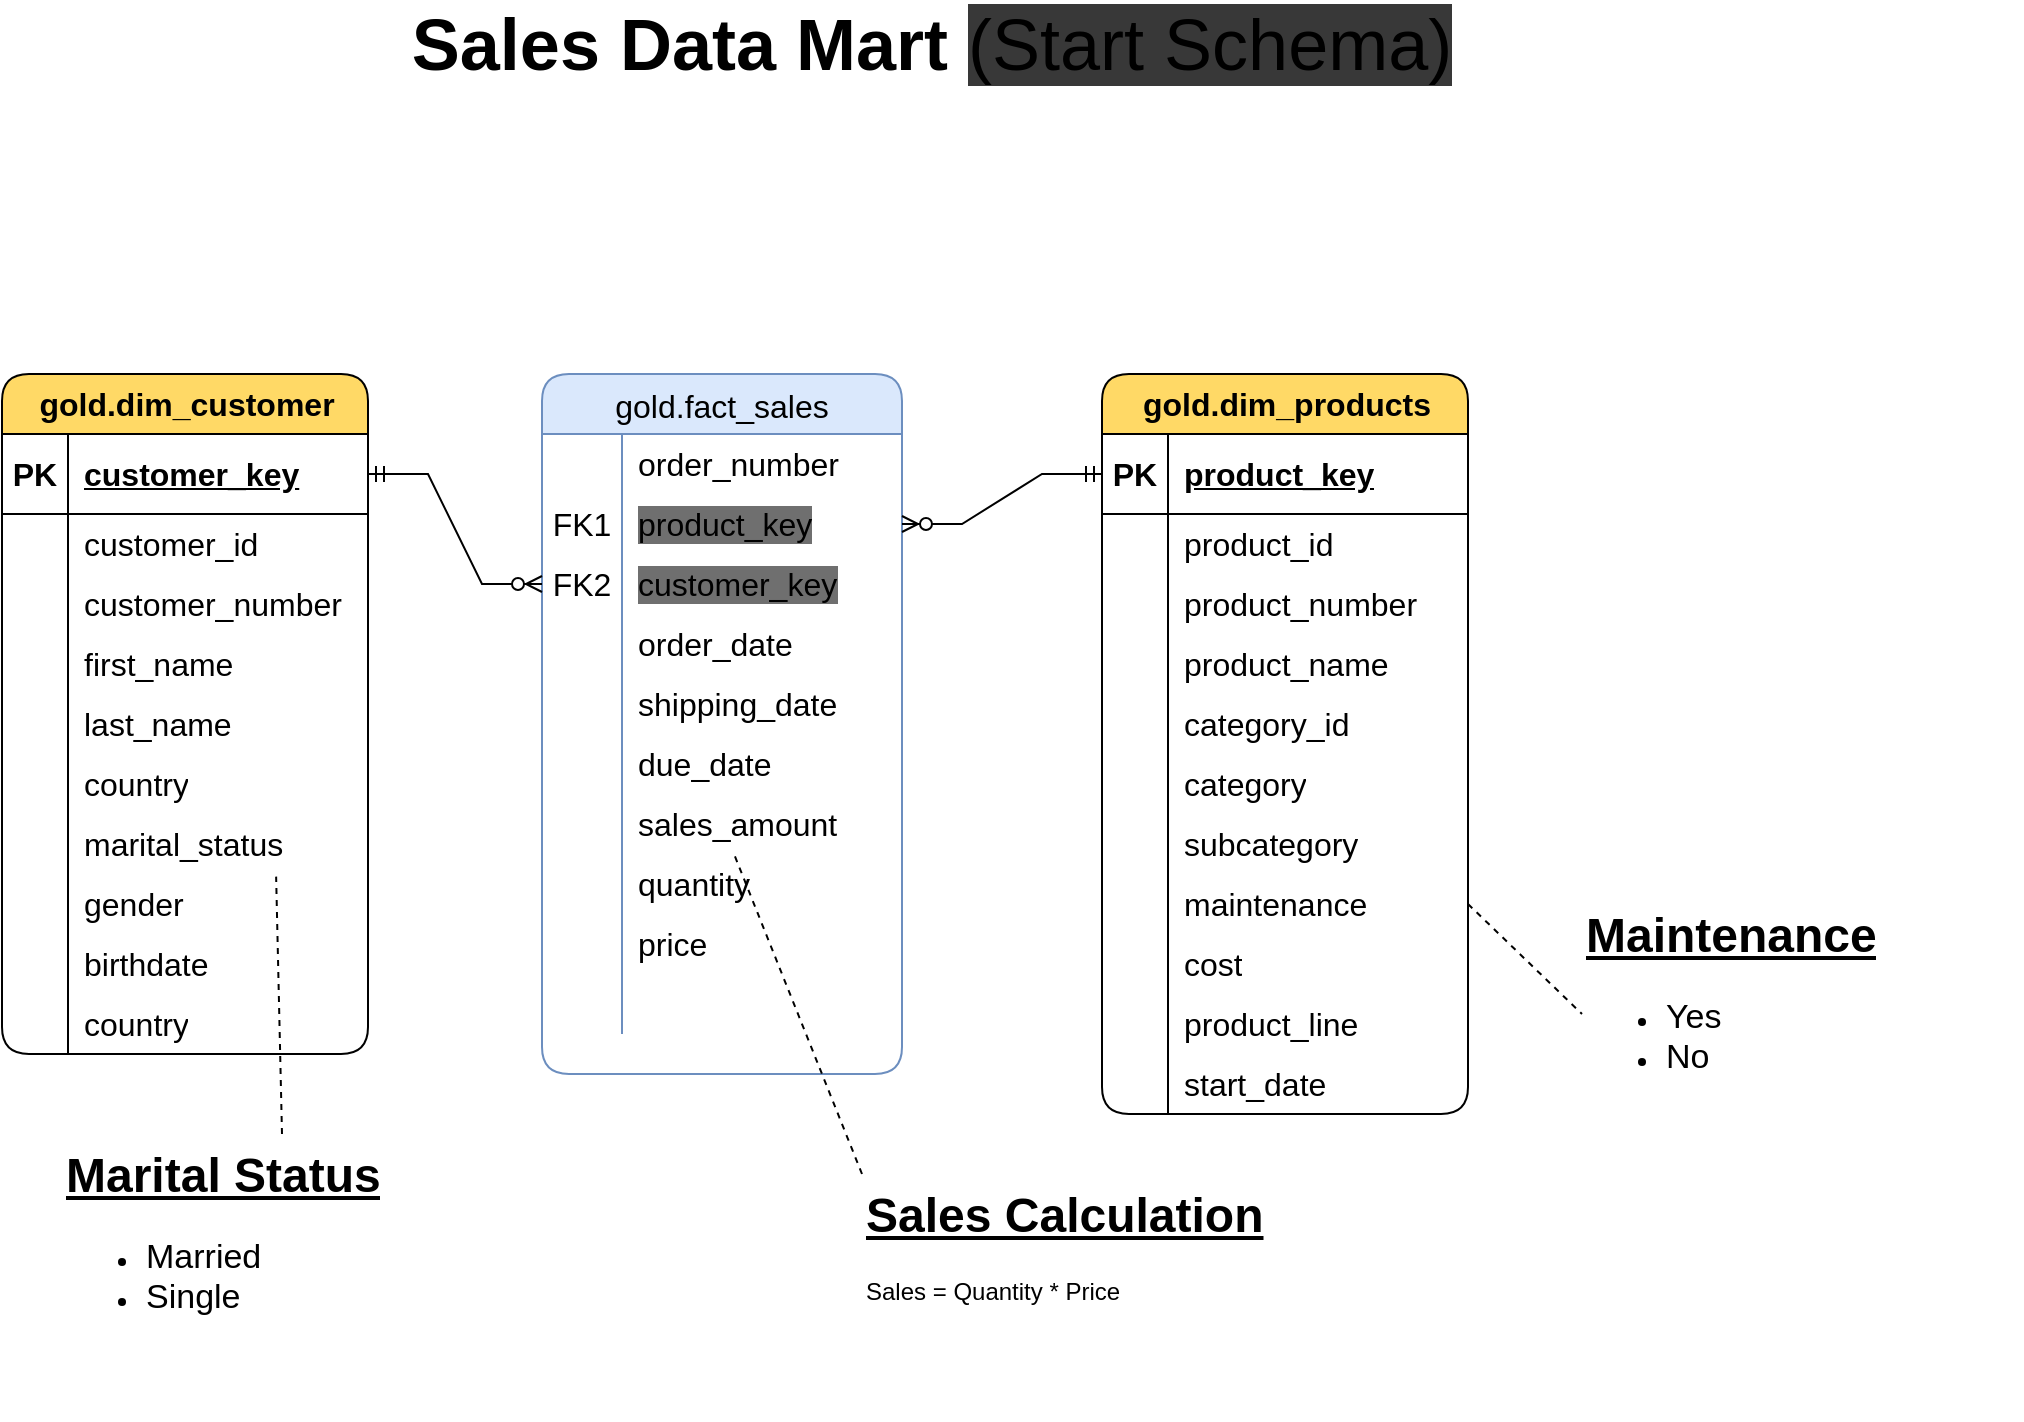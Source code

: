 <mxfile version="28.1.2">
  <diagram name="Page-1" id="E9KJYvZd8i0RPaHbe3Zb">
    <mxGraphModel dx="287" dy="651" grid="1" gridSize="10" guides="1" tooltips="1" connect="1" arrows="1" fold="1" page="1" pageScale="1" pageWidth="1920" pageHeight="1200" math="0" shadow="0">
      <root>
        <mxCell id="0" />
        <mxCell id="1" parent="0" />
        <mxCell id="B2vR75o8BeZuUT4Tcm91-6" value="gold.dim_customer" style="shape=table;startSize=30;container=1;collapsible=1;childLayout=tableLayout;fixedRows=1;rowLines=0;fontStyle=1;align=center;resizeLast=1;html=1;fillColor=#FFD966;fontSize=16;rounded=1;fontColor=#000000;" parent="1" vertex="1">
          <mxGeometry x="50" y="240" width="183" height="340" as="geometry" />
        </mxCell>
        <mxCell id="B2vR75o8BeZuUT4Tcm91-7" value="" style="shape=tableRow;horizontal=0;startSize=0;swimlaneHead=0;swimlaneBody=0;fillColor=none;collapsible=0;dropTarget=0;points=[[0,0.5],[1,0.5]];portConstraint=eastwest;top=0;left=0;right=0;bottom=1;" parent="B2vR75o8BeZuUT4Tcm91-6" vertex="1">
          <mxGeometry y="30" width="183" height="40" as="geometry" />
        </mxCell>
        <mxCell id="B2vR75o8BeZuUT4Tcm91-8" value="PK" style="shape=partialRectangle;connectable=0;fillColor=none;top=0;left=0;bottom=0;right=0;fontStyle=1;overflow=hidden;whiteSpace=wrap;html=1;fontSize=16;" parent="B2vR75o8BeZuUT4Tcm91-7" vertex="1">
          <mxGeometry width="33" height="40" as="geometry">
            <mxRectangle width="33" height="40" as="alternateBounds" />
          </mxGeometry>
        </mxCell>
        <mxCell id="B2vR75o8BeZuUT4Tcm91-9" value="customer_key" style="shape=partialRectangle;connectable=0;fillColor=none;top=0;left=0;bottom=0;right=0;align=left;spacingLeft=6;fontStyle=5;overflow=hidden;whiteSpace=wrap;html=1;fontSize=16;" parent="B2vR75o8BeZuUT4Tcm91-7" vertex="1">
          <mxGeometry x="33" width="150" height="40" as="geometry">
            <mxRectangle width="150" height="40" as="alternateBounds" />
          </mxGeometry>
        </mxCell>
        <mxCell id="B2vR75o8BeZuUT4Tcm91-10" value="" style="shape=tableRow;horizontal=0;startSize=0;swimlaneHead=0;swimlaneBody=0;fillColor=none;collapsible=0;dropTarget=0;points=[[0,0.5],[1,0.5]];portConstraint=eastwest;top=0;left=0;right=0;bottom=0;" parent="B2vR75o8BeZuUT4Tcm91-6" vertex="1">
          <mxGeometry y="70" width="183" height="30" as="geometry" />
        </mxCell>
        <mxCell id="B2vR75o8BeZuUT4Tcm91-11" value="" style="shape=partialRectangle;connectable=0;fillColor=none;top=0;left=0;bottom=0;right=0;editable=1;overflow=hidden;whiteSpace=wrap;html=1;" parent="B2vR75o8BeZuUT4Tcm91-10" vertex="1">
          <mxGeometry width="33" height="30" as="geometry">
            <mxRectangle width="33" height="30" as="alternateBounds" />
          </mxGeometry>
        </mxCell>
        <mxCell id="B2vR75o8BeZuUT4Tcm91-12" value="customer_id" style="shape=partialRectangle;connectable=0;fillColor=none;top=0;left=0;bottom=0;right=0;align=left;spacingLeft=6;overflow=hidden;whiteSpace=wrap;html=1;fontSize=16;" parent="B2vR75o8BeZuUT4Tcm91-10" vertex="1">
          <mxGeometry x="33" width="150" height="30" as="geometry">
            <mxRectangle width="150" height="30" as="alternateBounds" />
          </mxGeometry>
        </mxCell>
        <mxCell id="B2vR75o8BeZuUT4Tcm91-13" value="" style="shape=tableRow;horizontal=0;startSize=0;swimlaneHead=0;swimlaneBody=0;fillColor=none;collapsible=0;dropTarget=0;points=[[0,0.5],[1,0.5]];portConstraint=eastwest;top=0;left=0;right=0;bottom=0;" parent="B2vR75o8BeZuUT4Tcm91-6" vertex="1">
          <mxGeometry y="100" width="183" height="30" as="geometry" />
        </mxCell>
        <mxCell id="B2vR75o8BeZuUT4Tcm91-14" value="" style="shape=partialRectangle;connectable=0;fillColor=none;top=0;left=0;bottom=0;right=0;editable=1;overflow=hidden;whiteSpace=wrap;html=1;" parent="B2vR75o8BeZuUT4Tcm91-13" vertex="1">
          <mxGeometry width="33" height="30" as="geometry">
            <mxRectangle width="33" height="30" as="alternateBounds" />
          </mxGeometry>
        </mxCell>
        <mxCell id="B2vR75o8BeZuUT4Tcm91-15" value="customer_number" style="shape=partialRectangle;connectable=0;fillColor=none;top=0;left=0;bottom=0;right=0;align=left;spacingLeft=6;overflow=hidden;whiteSpace=wrap;html=1;fontSize=16;" parent="B2vR75o8BeZuUT4Tcm91-13" vertex="1">
          <mxGeometry x="33" width="150" height="30" as="geometry">
            <mxRectangle width="150" height="30" as="alternateBounds" />
          </mxGeometry>
        </mxCell>
        <mxCell id="B2vR75o8BeZuUT4Tcm91-16" value="" style="shape=tableRow;horizontal=0;startSize=0;swimlaneHead=0;swimlaneBody=0;fillColor=none;collapsible=0;dropTarget=0;points=[[0,0.5],[1,0.5]];portConstraint=eastwest;top=0;left=0;right=0;bottom=0;" parent="B2vR75o8BeZuUT4Tcm91-6" vertex="1">
          <mxGeometry y="130" width="183" height="30" as="geometry" />
        </mxCell>
        <mxCell id="B2vR75o8BeZuUT4Tcm91-17" value="" style="shape=partialRectangle;connectable=0;fillColor=none;top=0;left=0;bottom=0;right=0;editable=1;overflow=hidden;whiteSpace=wrap;html=1;" parent="B2vR75o8BeZuUT4Tcm91-16" vertex="1">
          <mxGeometry width="33" height="30" as="geometry">
            <mxRectangle width="33" height="30" as="alternateBounds" />
          </mxGeometry>
        </mxCell>
        <mxCell id="B2vR75o8BeZuUT4Tcm91-18" value="first_name" style="shape=partialRectangle;connectable=0;fillColor=none;top=0;left=0;bottom=0;right=0;align=left;spacingLeft=6;overflow=hidden;whiteSpace=wrap;html=1;fontSize=16;" parent="B2vR75o8BeZuUT4Tcm91-16" vertex="1">
          <mxGeometry x="33" width="150" height="30" as="geometry">
            <mxRectangle width="150" height="30" as="alternateBounds" />
          </mxGeometry>
        </mxCell>
        <mxCell id="B2vR75o8BeZuUT4Tcm91-32" value="" style="shape=tableRow;horizontal=0;startSize=0;swimlaneHead=0;swimlaneBody=0;fillColor=none;collapsible=0;dropTarget=0;points=[[0,0.5],[1,0.5]];portConstraint=eastwest;top=0;left=0;right=0;bottom=0;" parent="B2vR75o8BeZuUT4Tcm91-6" vertex="1">
          <mxGeometry y="160" width="183" height="30" as="geometry" />
        </mxCell>
        <mxCell id="B2vR75o8BeZuUT4Tcm91-33" value="" style="shape=partialRectangle;connectable=0;fillColor=none;top=0;left=0;bottom=0;right=0;editable=1;overflow=hidden;whiteSpace=wrap;html=1;" parent="B2vR75o8BeZuUT4Tcm91-32" vertex="1">
          <mxGeometry width="33" height="30" as="geometry">
            <mxRectangle width="33" height="30" as="alternateBounds" />
          </mxGeometry>
        </mxCell>
        <mxCell id="B2vR75o8BeZuUT4Tcm91-34" value="last_name" style="shape=partialRectangle;connectable=0;fillColor=none;top=0;left=0;bottom=0;right=0;align=left;spacingLeft=6;overflow=hidden;whiteSpace=wrap;html=1;fontSize=16;" parent="B2vR75o8BeZuUT4Tcm91-32" vertex="1">
          <mxGeometry x="33" width="150" height="30" as="geometry">
            <mxRectangle width="150" height="30" as="alternateBounds" />
          </mxGeometry>
        </mxCell>
        <mxCell id="B2vR75o8BeZuUT4Tcm91-35" value="" style="shape=tableRow;horizontal=0;startSize=0;swimlaneHead=0;swimlaneBody=0;fillColor=none;collapsible=0;dropTarget=0;points=[[0,0.5],[1,0.5]];portConstraint=eastwest;top=0;left=0;right=0;bottom=0;" parent="B2vR75o8BeZuUT4Tcm91-6" vertex="1">
          <mxGeometry y="190" width="183" height="30" as="geometry" />
        </mxCell>
        <mxCell id="B2vR75o8BeZuUT4Tcm91-36" value="" style="shape=partialRectangle;connectable=0;fillColor=none;top=0;left=0;bottom=0;right=0;editable=1;overflow=hidden;whiteSpace=wrap;html=1;" parent="B2vR75o8BeZuUT4Tcm91-35" vertex="1">
          <mxGeometry width="33" height="30" as="geometry">
            <mxRectangle width="33" height="30" as="alternateBounds" />
          </mxGeometry>
        </mxCell>
        <mxCell id="B2vR75o8BeZuUT4Tcm91-37" value="country" style="shape=partialRectangle;connectable=0;fillColor=none;top=0;left=0;bottom=0;right=0;align=left;spacingLeft=6;overflow=hidden;whiteSpace=wrap;html=1;fontSize=16;" parent="B2vR75o8BeZuUT4Tcm91-35" vertex="1">
          <mxGeometry x="33" width="150" height="30" as="geometry">
            <mxRectangle width="150" height="30" as="alternateBounds" />
          </mxGeometry>
        </mxCell>
        <mxCell id="B2vR75o8BeZuUT4Tcm91-38" value="" style="shape=tableRow;horizontal=0;startSize=0;swimlaneHead=0;swimlaneBody=0;fillColor=none;collapsible=0;dropTarget=0;points=[[0,0.5],[1,0.5]];portConstraint=eastwest;top=0;left=0;right=0;bottom=0;" parent="B2vR75o8BeZuUT4Tcm91-6" vertex="1">
          <mxGeometry y="220" width="183" height="30" as="geometry" />
        </mxCell>
        <mxCell id="B2vR75o8BeZuUT4Tcm91-39" value="" style="shape=partialRectangle;connectable=0;fillColor=none;top=0;left=0;bottom=0;right=0;editable=1;overflow=hidden;whiteSpace=wrap;html=1;" parent="B2vR75o8BeZuUT4Tcm91-38" vertex="1">
          <mxGeometry width="33" height="30" as="geometry">
            <mxRectangle width="33" height="30" as="alternateBounds" />
          </mxGeometry>
        </mxCell>
        <mxCell id="B2vR75o8BeZuUT4Tcm91-40" value="marital_status" style="shape=partialRectangle;connectable=0;fillColor=none;top=0;left=0;bottom=0;right=0;align=left;spacingLeft=6;overflow=hidden;whiteSpace=wrap;html=1;fontSize=16;" parent="B2vR75o8BeZuUT4Tcm91-38" vertex="1">
          <mxGeometry x="33" width="150" height="30" as="geometry">
            <mxRectangle width="150" height="30" as="alternateBounds" />
          </mxGeometry>
        </mxCell>
        <mxCell id="B2vR75o8BeZuUT4Tcm91-41" value="" style="shape=tableRow;horizontal=0;startSize=0;swimlaneHead=0;swimlaneBody=0;fillColor=none;collapsible=0;dropTarget=0;points=[[0,0.5],[1,0.5]];portConstraint=eastwest;top=0;left=0;right=0;bottom=0;" parent="B2vR75o8BeZuUT4Tcm91-6" vertex="1">
          <mxGeometry y="250" width="183" height="30" as="geometry" />
        </mxCell>
        <mxCell id="B2vR75o8BeZuUT4Tcm91-42" value="" style="shape=partialRectangle;connectable=0;fillColor=none;top=0;left=0;bottom=0;right=0;editable=1;overflow=hidden;whiteSpace=wrap;html=1;" parent="B2vR75o8BeZuUT4Tcm91-41" vertex="1">
          <mxGeometry width="33" height="30" as="geometry">
            <mxRectangle width="33" height="30" as="alternateBounds" />
          </mxGeometry>
        </mxCell>
        <mxCell id="B2vR75o8BeZuUT4Tcm91-43" value="gender" style="shape=partialRectangle;connectable=0;fillColor=none;top=0;left=0;bottom=0;right=0;align=left;spacingLeft=6;overflow=hidden;whiteSpace=wrap;html=1;fontSize=16;" parent="B2vR75o8BeZuUT4Tcm91-41" vertex="1">
          <mxGeometry x="33" width="150" height="30" as="geometry">
            <mxRectangle width="150" height="30" as="alternateBounds" />
          </mxGeometry>
        </mxCell>
        <mxCell id="B2vR75o8BeZuUT4Tcm91-44" value="" style="shape=tableRow;horizontal=0;startSize=0;swimlaneHead=0;swimlaneBody=0;fillColor=none;collapsible=0;dropTarget=0;points=[[0,0.5],[1,0.5]];portConstraint=eastwest;top=0;left=0;right=0;bottom=0;" parent="B2vR75o8BeZuUT4Tcm91-6" vertex="1">
          <mxGeometry y="280" width="183" height="30" as="geometry" />
        </mxCell>
        <mxCell id="B2vR75o8BeZuUT4Tcm91-45" value="" style="shape=partialRectangle;connectable=0;fillColor=none;top=0;left=0;bottom=0;right=0;editable=1;overflow=hidden;whiteSpace=wrap;html=1;" parent="B2vR75o8BeZuUT4Tcm91-44" vertex="1">
          <mxGeometry width="33" height="30" as="geometry">
            <mxRectangle width="33" height="30" as="alternateBounds" />
          </mxGeometry>
        </mxCell>
        <mxCell id="B2vR75o8BeZuUT4Tcm91-46" value="birthdate" style="shape=partialRectangle;connectable=0;fillColor=none;top=0;left=0;bottom=0;right=0;align=left;spacingLeft=6;overflow=hidden;whiteSpace=wrap;html=1;fontSize=16;" parent="B2vR75o8BeZuUT4Tcm91-44" vertex="1">
          <mxGeometry x="33" width="150" height="30" as="geometry">
            <mxRectangle width="150" height="30" as="alternateBounds" />
          </mxGeometry>
        </mxCell>
        <mxCell id="B2vR75o8BeZuUT4Tcm91-47" value="" style="shape=tableRow;horizontal=0;startSize=0;swimlaneHead=0;swimlaneBody=0;fillColor=none;collapsible=0;dropTarget=0;points=[[0,0.5],[1,0.5]];portConstraint=eastwest;top=0;left=0;right=0;bottom=0;" parent="B2vR75o8BeZuUT4Tcm91-6" vertex="1">
          <mxGeometry y="310" width="183" height="30" as="geometry" />
        </mxCell>
        <mxCell id="B2vR75o8BeZuUT4Tcm91-48" value="" style="shape=partialRectangle;connectable=0;fillColor=none;top=0;left=0;bottom=0;right=0;editable=1;overflow=hidden;whiteSpace=wrap;html=1;" parent="B2vR75o8BeZuUT4Tcm91-47" vertex="1">
          <mxGeometry width="33" height="30" as="geometry">
            <mxRectangle width="33" height="30" as="alternateBounds" />
          </mxGeometry>
        </mxCell>
        <mxCell id="B2vR75o8BeZuUT4Tcm91-49" value="country" style="shape=partialRectangle;connectable=0;fillColor=none;top=0;left=0;bottom=0;right=0;align=left;spacingLeft=6;overflow=hidden;whiteSpace=wrap;html=1;fontSize=16;" parent="B2vR75o8BeZuUT4Tcm91-47" vertex="1">
          <mxGeometry x="33" width="150" height="30" as="geometry">
            <mxRectangle width="150" height="30" as="alternateBounds" />
          </mxGeometry>
        </mxCell>
        <mxCell id="B2vR75o8BeZuUT4Tcm91-50" value="gold.dim_products" style="shape=table;startSize=30;container=1;collapsible=1;childLayout=tableLayout;fixedRows=1;rowLines=0;fontStyle=1;align=center;resizeLast=1;html=1;fillColor=#FFD966;fontSize=16;rounded=1;" parent="1" vertex="1">
          <mxGeometry x="600" y="240" width="183" height="370" as="geometry" />
        </mxCell>
        <mxCell id="B2vR75o8BeZuUT4Tcm91-51" value="" style="shape=tableRow;horizontal=0;startSize=0;swimlaneHead=0;swimlaneBody=0;fillColor=none;collapsible=0;dropTarget=0;points=[[0,0.5],[1,0.5]];portConstraint=eastwest;top=0;left=0;right=0;bottom=1;" parent="B2vR75o8BeZuUT4Tcm91-50" vertex="1">
          <mxGeometry y="30" width="183" height="40" as="geometry" />
        </mxCell>
        <mxCell id="B2vR75o8BeZuUT4Tcm91-52" value="PK" style="shape=partialRectangle;connectable=0;fillColor=none;top=0;left=0;bottom=0;right=0;fontStyle=1;overflow=hidden;whiteSpace=wrap;html=1;fontSize=16;" parent="B2vR75o8BeZuUT4Tcm91-51" vertex="1">
          <mxGeometry width="33" height="40" as="geometry">
            <mxRectangle width="33" height="40" as="alternateBounds" />
          </mxGeometry>
        </mxCell>
        <mxCell id="B2vR75o8BeZuUT4Tcm91-53" value="product_key" style="shape=partialRectangle;connectable=0;fillColor=none;top=0;left=0;bottom=0;right=0;align=left;spacingLeft=6;fontStyle=5;overflow=hidden;whiteSpace=wrap;html=1;fontSize=16;" parent="B2vR75o8BeZuUT4Tcm91-51" vertex="1">
          <mxGeometry x="33" width="150" height="40" as="geometry">
            <mxRectangle width="150" height="40" as="alternateBounds" />
          </mxGeometry>
        </mxCell>
        <mxCell id="B2vR75o8BeZuUT4Tcm91-54" value="" style="shape=tableRow;horizontal=0;startSize=0;swimlaneHead=0;swimlaneBody=0;fillColor=none;collapsible=0;dropTarget=0;points=[[0,0.5],[1,0.5]];portConstraint=eastwest;top=0;left=0;right=0;bottom=0;" parent="B2vR75o8BeZuUT4Tcm91-50" vertex="1">
          <mxGeometry y="70" width="183" height="30" as="geometry" />
        </mxCell>
        <mxCell id="B2vR75o8BeZuUT4Tcm91-55" value="" style="shape=partialRectangle;connectable=0;fillColor=none;top=0;left=0;bottom=0;right=0;editable=1;overflow=hidden;whiteSpace=wrap;html=1;" parent="B2vR75o8BeZuUT4Tcm91-54" vertex="1">
          <mxGeometry width="33" height="30" as="geometry">
            <mxRectangle width="33" height="30" as="alternateBounds" />
          </mxGeometry>
        </mxCell>
        <mxCell id="B2vR75o8BeZuUT4Tcm91-56" value="product_id" style="shape=partialRectangle;connectable=0;fillColor=none;top=0;left=0;bottom=0;right=0;align=left;spacingLeft=6;overflow=hidden;whiteSpace=wrap;html=1;fontSize=16;" parent="B2vR75o8BeZuUT4Tcm91-54" vertex="1">
          <mxGeometry x="33" width="150" height="30" as="geometry">
            <mxRectangle width="150" height="30" as="alternateBounds" />
          </mxGeometry>
        </mxCell>
        <mxCell id="B2vR75o8BeZuUT4Tcm91-57" value="" style="shape=tableRow;horizontal=0;startSize=0;swimlaneHead=0;swimlaneBody=0;fillColor=none;collapsible=0;dropTarget=0;points=[[0,0.5],[1,0.5]];portConstraint=eastwest;top=0;left=0;right=0;bottom=0;" parent="B2vR75o8BeZuUT4Tcm91-50" vertex="1">
          <mxGeometry y="100" width="183" height="30" as="geometry" />
        </mxCell>
        <mxCell id="B2vR75o8BeZuUT4Tcm91-58" value="" style="shape=partialRectangle;connectable=0;fillColor=none;top=0;left=0;bottom=0;right=0;editable=1;overflow=hidden;whiteSpace=wrap;html=1;" parent="B2vR75o8BeZuUT4Tcm91-57" vertex="1">
          <mxGeometry width="33" height="30" as="geometry">
            <mxRectangle width="33" height="30" as="alternateBounds" />
          </mxGeometry>
        </mxCell>
        <mxCell id="B2vR75o8BeZuUT4Tcm91-59" value="product_number" style="shape=partialRectangle;connectable=0;fillColor=none;top=0;left=0;bottom=0;right=0;align=left;spacingLeft=6;overflow=hidden;whiteSpace=wrap;html=1;fontSize=16;" parent="B2vR75o8BeZuUT4Tcm91-57" vertex="1">
          <mxGeometry x="33" width="150" height="30" as="geometry">
            <mxRectangle width="150" height="30" as="alternateBounds" />
          </mxGeometry>
        </mxCell>
        <mxCell id="B2vR75o8BeZuUT4Tcm91-60" value="" style="shape=tableRow;horizontal=0;startSize=0;swimlaneHead=0;swimlaneBody=0;fillColor=none;collapsible=0;dropTarget=0;points=[[0,0.5],[1,0.5]];portConstraint=eastwest;top=0;left=0;right=0;bottom=0;" parent="B2vR75o8BeZuUT4Tcm91-50" vertex="1">
          <mxGeometry y="130" width="183" height="30" as="geometry" />
        </mxCell>
        <mxCell id="B2vR75o8BeZuUT4Tcm91-61" value="" style="shape=partialRectangle;connectable=0;fillColor=none;top=0;left=0;bottom=0;right=0;editable=1;overflow=hidden;whiteSpace=wrap;html=1;" parent="B2vR75o8BeZuUT4Tcm91-60" vertex="1">
          <mxGeometry width="33" height="30" as="geometry">
            <mxRectangle width="33" height="30" as="alternateBounds" />
          </mxGeometry>
        </mxCell>
        <mxCell id="B2vR75o8BeZuUT4Tcm91-62" value="product_name" style="shape=partialRectangle;connectable=0;fillColor=none;top=0;left=0;bottom=0;right=0;align=left;spacingLeft=6;overflow=hidden;whiteSpace=wrap;html=1;fontSize=16;" parent="B2vR75o8BeZuUT4Tcm91-60" vertex="1">
          <mxGeometry x="33" width="150" height="30" as="geometry">
            <mxRectangle width="150" height="30" as="alternateBounds" />
          </mxGeometry>
        </mxCell>
        <mxCell id="B2vR75o8BeZuUT4Tcm91-63" value="" style="shape=tableRow;horizontal=0;startSize=0;swimlaneHead=0;swimlaneBody=0;fillColor=none;collapsible=0;dropTarget=0;points=[[0,0.5],[1,0.5]];portConstraint=eastwest;top=0;left=0;right=0;bottom=0;" parent="B2vR75o8BeZuUT4Tcm91-50" vertex="1">
          <mxGeometry y="160" width="183" height="30" as="geometry" />
        </mxCell>
        <mxCell id="B2vR75o8BeZuUT4Tcm91-64" value="" style="shape=partialRectangle;connectable=0;fillColor=none;top=0;left=0;bottom=0;right=0;editable=1;overflow=hidden;whiteSpace=wrap;html=1;" parent="B2vR75o8BeZuUT4Tcm91-63" vertex="1">
          <mxGeometry width="33" height="30" as="geometry">
            <mxRectangle width="33" height="30" as="alternateBounds" />
          </mxGeometry>
        </mxCell>
        <mxCell id="B2vR75o8BeZuUT4Tcm91-65" value="category_id" style="shape=partialRectangle;connectable=0;fillColor=none;top=0;left=0;bottom=0;right=0;align=left;spacingLeft=6;overflow=hidden;whiteSpace=wrap;html=1;fontSize=16;" parent="B2vR75o8BeZuUT4Tcm91-63" vertex="1">
          <mxGeometry x="33" width="150" height="30" as="geometry">
            <mxRectangle width="150" height="30" as="alternateBounds" />
          </mxGeometry>
        </mxCell>
        <mxCell id="B2vR75o8BeZuUT4Tcm91-66" value="" style="shape=tableRow;horizontal=0;startSize=0;swimlaneHead=0;swimlaneBody=0;fillColor=none;collapsible=0;dropTarget=0;points=[[0,0.5],[1,0.5]];portConstraint=eastwest;top=0;left=0;right=0;bottom=0;" parent="B2vR75o8BeZuUT4Tcm91-50" vertex="1">
          <mxGeometry y="190" width="183" height="30" as="geometry" />
        </mxCell>
        <mxCell id="B2vR75o8BeZuUT4Tcm91-67" value="" style="shape=partialRectangle;connectable=0;fillColor=none;top=0;left=0;bottom=0;right=0;editable=1;overflow=hidden;whiteSpace=wrap;html=1;" parent="B2vR75o8BeZuUT4Tcm91-66" vertex="1">
          <mxGeometry width="33" height="30" as="geometry">
            <mxRectangle width="33" height="30" as="alternateBounds" />
          </mxGeometry>
        </mxCell>
        <mxCell id="B2vR75o8BeZuUT4Tcm91-68" value="category" style="shape=partialRectangle;connectable=0;fillColor=none;top=0;left=0;bottom=0;right=0;align=left;spacingLeft=6;overflow=hidden;whiteSpace=wrap;html=1;fontSize=16;" parent="B2vR75o8BeZuUT4Tcm91-66" vertex="1">
          <mxGeometry x="33" width="150" height="30" as="geometry">
            <mxRectangle width="150" height="30" as="alternateBounds" />
          </mxGeometry>
        </mxCell>
        <mxCell id="B2vR75o8BeZuUT4Tcm91-69" value="" style="shape=tableRow;horizontal=0;startSize=0;swimlaneHead=0;swimlaneBody=0;fillColor=none;collapsible=0;dropTarget=0;points=[[0,0.5],[1,0.5]];portConstraint=eastwest;top=0;left=0;right=0;bottom=0;" parent="B2vR75o8BeZuUT4Tcm91-50" vertex="1">
          <mxGeometry y="220" width="183" height="30" as="geometry" />
        </mxCell>
        <mxCell id="B2vR75o8BeZuUT4Tcm91-70" value="" style="shape=partialRectangle;connectable=0;fillColor=none;top=0;left=0;bottom=0;right=0;editable=1;overflow=hidden;whiteSpace=wrap;html=1;" parent="B2vR75o8BeZuUT4Tcm91-69" vertex="1">
          <mxGeometry width="33" height="30" as="geometry">
            <mxRectangle width="33" height="30" as="alternateBounds" />
          </mxGeometry>
        </mxCell>
        <mxCell id="B2vR75o8BeZuUT4Tcm91-71" value="subcategory" style="shape=partialRectangle;connectable=0;fillColor=none;top=0;left=0;bottom=0;right=0;align=left;spacingLeft=6;overflow=hidden;whiteSpace=wrap;html=1;fontSize=16;" parent="B2vR75o8BeZuUT4Tcm91-69" vertex="1">
          <mxGeometry x="33" width="150" height="30" as="geometry">
            <mxRectangle width="150" height="30" as="alternateBounds" />
          </mxGeometry>
        </mxCell>
        <mxCell id="B2vR75o8BeZuUT4Tcm91-72" value="" style="shape=tableRow;horizontal=0;startSize=0;swimlaneHead=0;swimlaneBody=0;fillColor=none;collapsible=0;dropTarget=0;points=[[0,0.5],[1,0.5]];portConstraint=eastwest;top=0;left=0;right=0;bottom=0;" parent="B2vR75o8BeZuUT4Tcm91-50" vertex="1">
          <mxGeometry y="250" width="183" height="30" as="geometry" />
        </mxCell>
        <mxCell id="B2vR75o8BeZuUT4Tcm91-73" value="" style="shape=partialRectangle;connectable=0;fillColor=none;top=0;left=0;bottom=0;right=0;editable=1;overflow=hidden;whiteSpace=wrap;html=1;" parent="B2vR75o8BeZuUT4Tcm91-72" vertex="1">
          <mxGeometry width="33" height="30" as="geometry">
            <mxRectangle width="33" height="30" as="alternateBounds" />
          </mxGeometry>
        </mxCell>
        <mxCell id="B2vR75o8BeZuUT4Tcm91-74" value="maintenance" style="shape=partialRectangle;connectable=0;fillColor=none;top=0;left=0;bottom=0;right=0;align=left;spacingLeft=6;overflow=hidden;whiteSpace=wrap;html=1;fontSize=16;" parent="B2vR75o8BeZuUT4Tcm91-72" vertex="1">
          <mxGeometry x="33" width="150" height="30" as="geometry">
            <mxRectangle width="150" height="30" as="alternateBounds" />
          </mxGeometry>
        </mxCell>
        <mxCell id="B2vR75o8BeZuUT4Tcm91-75" value="" style="shape=tableRow;horizontal=0;startSize=0;swimlaneHead=0;swimlaneBody=0;fillColor=none;collapsible=0;dropTarget=0;points=[[0,0.5],[1,0.5]];portConstraint=eastwest;top=0;left=0;right=0;bottom=0;" parent="B2vR75o8BeZuUT4Tcm91-50" vertex="1">
          <mxGeometry y="280" width="183" height="30" as="geometry" />
        </mxCell>
        <mxCell id="B2vR75o8BeZuUT4Tcm91-76" value="" style="shape=partialRectangle;connectable=0;fillColor=none;top=0;left=0;bottom=0;right=0;editable=1;overflow=hidden;whiteSpace=wrap;html=1;" parent="B2vR75o8BeZuUT4Tcm91-75" vertex="1">
          <mxGeometry width="33" height="30" as="geometry">
            <mxRectangle width="33" height="30" as="alternateBounds" />
          </mxGeometry>
        </mxCell>
        <mxCell id="B2vR75o8BeZuUT4Tcm91-77" value="cost" style="shape=partialRectangle;connectable=0;fillColor=none;top=0;left=0;bottom=0;right=0;align=left;spacingLeft=6;overflow=hidden;whiteSpace=wrap;html=1;fontSize=16;" parent="B2vR75o8BeZuUT4Tcm91-75" vertex="1">
          <mxGeometry x="33" width="150" height="30" as="geometry">
            <mxRectangle width="150" height="30" as="alternateBounds" />
          </mxGeometry>
        </mxCell>
        <mxCell id="B2vR75o8BeZuUT4Tcm91-78" value="" style="shape=tableRow;horizontal=0;startSize=0;swimlaneHead=0;swimlaneBody=0;fillColor=none;collapsible=0;dropTarget=0;points=[[0,0.5],[1,0.5]];portConstraint=eastwest;top=0;left=0;right=0;bottom=0;" parent="B2vR75o8BeZuUT4Tcm91-50" vertex="1">
          <mxGeometry y="310" width="183" height="30" as="geometry" />
        </mxCell>
        <mxCell id="B2vR75o8BeZuUT4Tcm91-79" value="" style="shape=partialRectangle;connectable=0;fillColor=none;top=0;left=0;bottom=0;right=0;editable=1;overflow=hidden;whiteSpace=wrap;html=1;" parent="B2vR75o8BeZuUT4Tcm91-78" vertex="1">
          <mxGeometry width="33" height="30" as="geometry">
            <mxRectangle width="33" height="30" as="alternateBounds" />
          </mxGeometry>
        </mxCell>
        <mxCell id="B2vR75o8BeZuUT4Tcm91-80" value="product_line" style="shape=partialRectangle;connectable=0;fillColor=none;top=0;left=0;bottom=0;right=0;align=left;spacingLeft=6;overflow=hidden;whiteSpace=wrap;html=1;fontSize=16;" parent="B2vR75o8BeZuUT4Tcm91-78" vertex="1">
          <mxGeometry x="33" width="150" height="30" as="geometry">
            <mxRectangle width="150" height="30" as="alternateBounds" />
          </mxGeometry>
        </mxCell>
        <mxCell id="B2vR75o8BeZuUT4Tcm91-81" value="" style="shape=tableRow;horizontal=0;startSize=0;swimlaneHead=0;swimlaneBody=0;fillColor=none;collapsible=0;dropTarget=0;points=[[0,0.5],[1,0.5]];portConstraint=eastwest;top=0;left=0;right=0;bottom=0;" parent="B2vR75o8BeZuUT4Tcm91-50" vertex="1">
          <mxGeometry y="340" width="183" height="30" as="geometry" />
        </mxCell>
        <mxCell id="B2vR75o8BeZuUT4Tcm91-82" value="" style="shape=partialRectangle;connectable=0;fillColor=none;top=0;left=0;bottom=0;right=0;editable=1;overflow=hidden;whiteSpace=wrap;html=1;" parent="B2vR75o8BeZuUT4Tcm91-81" vertex="1">
          <mxGeometry width="33" height="30" as="geometry">
            <mxRectangle width="33" height="30" as="alternateBounds" />
          </mxGeometry>
        </mxCell>
        <mxCell id="B2vR75o8BeZuUT4Tcm91-83" value="start_date" style="shape=partialRectangle;connectable=0;fillColor=none;top=0;left=0;bottom=0;right=0;align=left;spacingLeft=6;overflow=hidden;whiteSpace=wrap;html=1;fontSize=16;" parent="B2vR75o8BeZuUT4Tcm91-81" vertex="1">
          <mxGeometry x="33" width="150" height="30" as="geometry">
            <mxRectangle width="150" height="30" as="alternateBounds" />
          </mxGeometry>
        </mxCell>
        <mxCell id="B2vR75o8BeZuUT4Tcm91-119" value="gold.fact_sales" style="shape=table;startSize=30;container=1;collapsible=0;childLayout=tableLayout;fixedRows=1;rowLines=0;fontStyle=0;strokeColor=#6c8ebf;fontSize=16;rounded=1;fillColor=#dae8fc;fontColor=#000000;" parent="1" vertex="1">
          <mxGeometry x="320" y="240" width="180" height="350" as="geometry" />
        </mxCell>
        <mxCell id="B2vR75o8BeZuUT4Tcm91-120" value="" style="shape=tableRow;horizontal=0;startSize=0;swimlaneHead=0;swimlaneBody=0;top=0;left=0;bottom=0;right=0;collapsible=0;dropTarget=0;fillColor=none;points=[[0,0.5],[1,0.5]];portConstraint=eastwest;strokeColor=inherit;fontSize=16;" parent="B2vR75o8BeZuUT4Tcm91-119" vertex="1">
          <mxGeometry y="30" width="180" height="30" as="geometry" />
        </mxCell>
        <mxCell id="B2vR75o8BeZuUT4Tcm91-121" value="" style="shape=partialRectangle;html=1;whiteSpace=wrap;connectable=0;fillColor=none;top=0;left=0;bottom=0;right=0;overflow=hidden;pointerEvents=1;strokeColor=inherit;fontSize=16;" parent="B2vR75o8BeZuUT4Tcm91-120" vertex="1">
          <mxGeometry width="40" height="30" as="geometry">
            <mxRectangle width="40" height="30" as="alternateBounds" />
          </mxGeometry>
        </mxCell>
        <mxCell id="B2vR75o8BeZuUT4Tcm91-122" value="order_number" style="shape=partialRectangle;html=1;whiteSpace=wrap;connectable=0;fillColor=none;top=0;left=0;bottom=0;right=0;align=left;spacingLeft=6;overflow=hidden;strokeColor=inherit;fontSize=16;" parent="B2vR75o8BeZuUT4Tcm91-120" vertex="1">
          <mxGeometry x="40" width="140" height="30" as="geometry">
            <mxRectangle width="140" height="30" as="alternateBounds" />
          </mxGeometry>
        </mxCell>
        <mxCell id="B2vR75o8BeZuUT4Tcm91-123" value="" style="shape=tableRow;horizontal=0;startSize=0;swimlaneHead=0;swimlaneBody=0;top=0;left=0;bottom=0;right=0;collapsible=0;dropTarget=0;fillColor=none;points=[[0,0.5],[1,0.5]];portConstraint=eastwest;strokeColor=inherit;fontSize=16;" parent="B2vR75o8BeZuUT4Tcm91-119" vertex="1">
          <mxGeometry y="60" width="180" height="30" as="geometry" />
        </mxCell>
        <mxCell id="B2vR75o8BeZuUT4Tcm91-124" value="FK1" style="shape=partialRectangle;html=1;whiteSpace=wrap;connectable=0;fillColor=none;top=0;left=0;bottom=0;right=0;overflow=hidden;strokeColor=inherit;fontSize=16;" parent="B2vR75o8BeZuUT4Tcm91-123" vertex="1">
          <mxGeometry width="40" height="30" as="geometry">
            <mxRectangle width="40" height="30" as="alternateBounds" />
          </mxGeometry>
        </mxCell>
        <mxCell id="B2vR75o8BeZuUT4Tcm91-125" value="product_key" style="shape=partialRectangle;html=1;whiteSpace=wrap;connectable=0;fillColor=none;top=0;left=0;bottom=0;right=0;align=left;spacingLeft=6;overflow=hidden;strokeColor=inherit;fontSize=16;labelBackgroundColor=#6F6F6F;" parent="B2vR75o8BeZuUT4Tcm91-123" vertex="1">
          <mxGeometry x="40" width="140" height="30" as="geometry">
            <mxRectangle width="140" height="30" as="alternateBounds" />
          </mxGeometry>
        </mxCell>
        <mxCell id="B2vR75o8BeZuUT4Tcm91-126" value="" style="shape=tableRow;horizontal=0;startSize=0;swimlaneHead=0;swimlaneBody=0;top=0;left=0;bottom=0;right=0;collapsible=0;dropTarget=0;fillColor=none;points=[[0,0.5],[1,0.5]];portConstraint=eastwest;strokeColor=inherit;fontSize=16;" parent="B2vR75o8BeZuUT4Tcm91-119" vertex="1">
          <mxGeometry y="90" width="180" height="30" as="geometry" />
        </mxCell>
        <mxCell id="B2vR75o8BeZuUT4Tcm91-127" value="FK2" style="shape=partialRectangle;html=1;whiteSpace=wrap;connectable=0;fillColor=none;top=0;left=0;bottom=0;right=0;overflow=hidden;strokeColor=inherit;fontSize=16;" parent="B2vR75o8BeZuUT4Tcm91-126" vertex="1">
          <mxGeometry width="40" height="30" as="geometry">
            <mxRectangle width="40" height="30" as="alternateBounds" />
          </mxGeometry>
        </mxCell>
        <mxCell id="B2vR75o8BeZuUT4Tcm91-128" value="customer_key" style="shape=partialRectangle;html=1;whiteSpace=wrap;connectable=0;fillColor=none;top=0;left=0;bottom=0;right=0;align=left;spacingLeft=6;overflow=hidden;strokeColor=inherit;fontSize=16;labelBackgroundColor=#6F6F6F;" parent="B2vR75o8BeZuUT4Tcm91-126" vertex="1">
          <mxGeometry x="40" width="140" height="30" as="geometry">
            <mxRectangle width="140" height="30" as="alternateBounds" />
          </mxGeometry>
        </mxCell>
        <mxCell id="B2vR75o8BeZuUT4Tcm91-129" value="" style="shape=tableRow;horizontal=0;startSize=0;swimlaneHead=0;swimlaneBody=0;top=0;left=0;bottom=0;right=0;collapsible=0;dropTarget=0;fillColor=none;points=[[0,0.5],[1,0.5]];portConstraint=eastwest;strokeColor=inherit;fontSize=16;" parent="B2vR75o8BeZuUT4Tcm91-119" vertex="1">
          <mxGeometry y="120" width="180" height="30" as="geometry" />
        </mxCell>
        <mxCell id="B2vR75o8BeZuUT4Tcm91-130" value="" style="shape=partialRectangle;html=1;whiteSpace=wrap;connectable=0;fillColor=none;top=0;left=0;bottom=0;right=0;overflow=hidden;strokeColor=inherit;fontSize=16;" parent="B2vR75o8BeZuUT4Tcm91-129" vertex="1">
          <mxGeometry width="40" height="30" as="geometry">
            <mxRectangle width="40" height="30" as="alternateBounds" />
          </mxGeometry>
        </mxCell>
        <mxCell id="B2vR75o8BeZuUT4Tcm91-131" value="order_date" style="shape=partialRectangle;html=1;whiteSpace=wrap;connectable=0;fillColor=none;top=0;left=0;bottom=0;right=0;align=left;spacingLeft=6;overflow=hidden;strokeColor=inherit;fontSize=16;" parent="B2vR75o8BeZuUT4Tcm91-129" vertex="1">
          <mxGeometry x="40" width="140" height="30" as="geometry">
            <mxRectangle width="140" height="30" as="alternateBounds" />
          </mxGeometry>
        </mxCell>
        <mxCell id="B2vR75o8BeZuUT4Tcm91-132" value="" style="shape=tableRow;horizontal=0;startSize=0;swimlaneHead=0;swimlaneBody=0;top=0;left=0;bottom=0;right=0;collapsible=0;dropTarget=0;fillColor=none;points=[[0,0.5],[1,0.5]];portConstraint=eastwest;strokeColor=inherit;fontSize=16;" parent="B2vR75o8BeZuUT4Tcm91-119" vertex="1">
          <mxGeometry y="150" width="180" height="30" as="geometry" />
        </mxCell>
        <mxCell id="B2vR75o8BeZuUT4Tcm91-133" value="" style="shape=partialRectangle;html=1;whiteSpace=wrap;connectable=0;fillColor=none;top=0;left=0;bottom=0;right=0;overflow=hidden;strokeColor=inherit;fontSize=16;" parent="B2vR75o8BeZuUT4Tcm91-132" vertex="1">
          <mxGeometry width="40" height="30" as="geometry">
            <mxRectangle width="40" height="30" as="alternateBounds" />
          </mxGeometry>
        </mxCell>
        <mxCell id="B2vR75o8BeZuUT4Tcm91-134" value="shipping_date" style="shape=partialRectangle;html=1;whiteSpace=wrap;connectable=0;fillColor=none;top=0;left=0;bottom=0;right=0;align=left;spacingLeft=6;overflow=hidden;strokeColor=inherit;fontSize=16;" parent="B2vR75o8BeZuUT4Tcm91-132" vertex="1">
          <mxGeometry x="40" width="140" height="30" as="geometry">
            <mxRectangle width="140" height="30" as="alternateBounds" />
          </mxGeometry>
        </mxCell>
        <mxCell id="B2vR75o8BeZuUT4Tcm91-135" value="" style="shape=tableRow;horizontal=0;startSize=0;swimlaneHead=0;swimlaneBody=0;top=0;left=0;bottom=0;right=0;collapsible=0;dropTarget=0;fillColor=none;points=[[0,0.5],[1,0.5]];portConstraint=eastwest;strokeColor=inherit;fontSize=16;" parent="B2vR75o8BeZuUT4Tcm91-119" vertex="1">
          <mxGeometry y="180" width="180" height="30" as="geometry" />
        </mxCell>
        <mxCell id="B2vR75o8BeZuUT4Tcm91-136" value="" style="shape=partialRectangle;html=1;whiteSpace=wrap;connectable=0;fillColor=none;top=0;left=0;bottom=0;right=0;overflow=hidden;strokeColor=inherit;fontSize=16;" parent="B2vR75o8BeZuUT4Tcm91-135" vertex="1">
          <mxGeometry width="40" height="30" as="geometry">
            <mxRectangle width="40" height="30" as="alternateBounds" />
          </mxGeometry>
        </mxCell>
        <mxCell id="B2vR75o8BeZuUT4Tcm91-137" value="due_date" style="shape=partialRectangle;html=1;whiteSpace=wrap;connectable=0;fillColor=none;top=0;left=0;bottom=0;right=0;align=left;spacingLeft=6;overflow=hidden;strokeColor=inherit;fontSize=16;" parent="B2vR75o8BeZuUT4Tcm91-135" vertex="1">
          <mxGeometry x="40" width="140" height="30" as="geometry">
            <mxRectangle width="140" height="30" as="alternateBounds" />
          </mxGeometry>
        </mxCell>
        <mxCell id="B2vR75o8BeZuUT4Tcm91-138" value="" style="shape=tableRow;horizontal=0;startSize=0;swimlaneHead=0;swimlaneBody=0;top=0;left=0;bottom=0;right=0;collapsible=0;dropTarget=0;fillColor=none;points=[[0,0.5],[1,0.5]];portConstraint=eastwest;strokeColor=inherit;fontSize=16;" parent="B2vR75o8BeZuUT4Tcm91-119" vertex="1">
          <mxGeometry y="210" width="180" height="30" as="geometry" />
        </mxCell>
        <mxCell id="B2vR75o8BeZuUT4Tcm91-139" value="" style="shape=partialRectangle;html=1;whiteSpace=wrap;connectable=0;fillColor=none;top=0;left=0;bottom=0;right=0;overflow=hidden;strokeColor=inherit;fontSize=16;" parent="B2vR75o8BeZuUT4Tcm91-138" vertex="1">
          <mxGeometry width="40" height="30" as="geometry">
            <mxRectangle width="40" height="30" as="alternateBounds" />
          </mxGeometry>
        </mxCell>
        <mxCell id="B2vR75o8BeZuUT4Tcm91-140" value="sales_amount" style="shape=partialRectangle;html=1;whiteSpace=wrap;connectable=0;fillColor=none;top=0;left=0;bottom=0;right=0;align=left;spacingLeft=6;overflow=hidden;strokeColor=inherit;fontSize=16;" parent="B2vR75o8BeZuUT4Tcm91-138" vertex="1">
          <mxGeometry x="40" width="140" height="30" as="geometry">
            <mxRectangle width="140" height="30" as="alternateBounds" />
          </mxGeometry>
        </mxCell>
        <mxCell id="B2vR75o8BeZuUT4Tcm91-141" value="" style="shape=tableRow;horizontal=0;startSize=0;swimlaneHead=0;swimlaneBody=0;top=0;left=0;bottom=0;right=0;collapsible=0;dropTarget=0;fillColor=none;points=[[0,0.5],[1,0.5]];portConstraint=eastwest;strokeColor=inherit;fontSize=16;" parent="B2vR75o8BeZuUT4Tcm91-119" vertex="1">
          <mxGeometry y="240" width="180" height="30" as="geometry" />
        </mxCell>
        <mxCell id="B2vR75o8BeZuUT4Tcm91-142" value="" style="shape=partialRectangle;html=1;whiteSpace=wrap;connectable=0;fillColor=none;top=0;left=0;bottom=0;right=0;overflow=hidden;strokeColor=inherit;fontSize=16;" parent="B2vR75o8BeZuUT4Tcm91-141" vertex="1">
          <mxGeometry width="40" height="30" as="geometry">
            <mxRectangle width="40" height="30" as="alternateBounds" />
          </mxGeometry>
        </mxCell>
        <mxCell id="B2vR75o8BeZuUT4Tcm91-143" value="quantity" style="shape=partialRectangle;html=1;whiteSpace=wrap;connectable=0;fillColor=none;top=0;left=0;bottom=0;right=0;align=left;spacingLeft=6;overflow=hidden;strokeColor=inherit;fontSize=16;" parent="B2vR75o8BeZuUT4Tcm91-141" vertex="1">
          <mxGeometry x="40" width="140" height="30" as="geometry">
            <mxRectangle width="140" height="30" as="alternateBounds" />
          </mxGeometry>
        </mxCell>
        <mxCell id="B2vR75o8BeZuUT4Tcm91-156" value="" style="shape=tableRow;horizontal=0;startSize=0;swimlaneHead=0;swimlaneBody=0;top=0;left=0;bottom=0;right=0;collapsible=0;dropTarget=0;fillColor=none;points=[[0,0.5],[1,0.5]];portConstraint=eastwest;strokeColor=inherit;fontSize=16;" parent="B2vR75o8BeZuUT4Tcm91-119" vertex="1">
          <mxGeometry y="270" width="180" height="30" as="geometry" />
        </mxCell>
        <mxCell id="B2vR75o8BeZuUT4Tcm91-157" value="" style="shape=partialRectangle;html=1;whiteSpace=wrap;connectable=0;fillColor=none;top=0;left=0;bottom=0;right=0;overflow=hidden;strokeColor=inherit;fontSize=16;" parent="B2vR75o8BeZuUT4Tcm91-156" vertex="1">
          <mxGeometry width="40" height="30" as="geometry">
            <mxRectangle width="40" height="30" as="alternateBounds" />
          </mxGeometry>
        </mxCell>
        <mxCell id="B2vR75o8BeZuUT4Tcm91-158" value="price" style="shape=partialRectangle;html=1;whiteSpace=wrap;connectable=0;fillColor=none;top=0;left=0;bottom=0;right=0;align=left;spacingLeft=6;overflow=hidden;strokeColor=inherit;fontSize=16;" parent="B2vR75o8BeZuUT4Tcm91-156" vertex="1">
          <mxGeometry x="40" width="140" height="30" as="geometry">
            <mxRectangle width="140" height="30" as="alternateBounds" />
          </mxGeometry>
        </mxCell>
        <mxCell id="B2vR75o8BeZuUT4Tcm91-159" value="" style="shape=tableRow;horizontal=0;startSize=0;swimlaneHead=0;swimlaneBody=0;top=0;left=0;bottom=0;right=0;collapsible=0;dropTarget=0;fillColor=none;points=[[0,0.5],[1,0.5]];portConstraint=eastwest;strokeColor=inherit;fontSize=16;" parent="B2vR75o8BeZuUT4Tcm91-119" vertex="1">
          <mxGeometry y="300" width="180" height="30" as="geometry" />
        </mxCell>
        <mxCell id="B2vR75o8BeZuUT4Tcm91-160" value="" style="shape=partialRectangle;html=1;whiteSpace=wrap;connectable=0;fillColor=none;top=0;left=0;bottom=0;right=0;overflow=hidden;strokeColor=inherit;fontSize=16;" parent="B2vR75o8BeZuUT4Tcm91-159" vertex="1">
          <mxGeometry width="40" height="30" as="geometry">
            <mxRectangle width="40" height="30" as="alternateBounds" />
          </mxGeometry>
        </mxCell>
        <mxCell id="B2vR75o8BeZuUT4Tcm91-161" value="" style="shape=partialRectangle;html=1;whiteSpace=wrap;connectable=0;fillColor=none;top=0;left=0;bottom=0;right=0;align=left;spacingLeft=6;overflow=hidden;strokeColor=inherit;fontSize=16;" parent="B2vR75o8BeZuUT4Tcm91-159" vertex="1">
          <mxGeometry x="40" width="140" height="30" as="geometry">
            <mxRectangle width="140" height="30" as="alternateBounds" />
          </mxGeometry>
        </mxCell>
        <mxCell id="B2vR75o8BeZuUT4Tcm91-163" value="" style="edgeStyle=entityRelationEdgeStyle;fontSize=12;html=1;endArrow=ERzeroToMany;startArrow=ERmandOne;rounded=0;exitX=1;exitY=0.5;exitDx=0;exitDy=0;entryX=0;entryY=0.5;entryDx=0;entryDy=0;" parent="1" source="B2vR75o8BeZuUT4Tcm91-7" target="B2vR75o8BeZuUT4Tcm91-126" edge="1">
          <mxGeometry width="100" height="100" relative="1" as="geometry">
            <mxPoint x="240" y="420" as="sourcePoint" />
            <mxPoint x="340" y="320" as="targetPoint" />
          </mxGeometry>
        </mxCell>
        <mxCell id="B2vR75o8BeZuUT4Tcm91-165" value="" style="edgeStyle=entityRelationEdgeStyle;fontSize=12;html=1;endArrow=ERzeroToMany;startArrow=ERmandOne;rounded=0;exitX=0;exitY=0.5;exitDx=0;exitDy=0;entryX=1;entryY=0.5;entryDx=0;entryDy=0;" parent="1" source="B2vR75o8BeZuUT4Tcm91-51" target="B2vR75o8BeZuUT4Tcm91-123" edge="1">
          <mxGeometry width="100" height="100" relative="1" as="geometry">
            <mxPoint x="490" y="500" as="sourcePoint" />
            <mxPoint x="590" y="400" as="targetPoint" />
          </mxGeometry>
        </mxCell>
        <mxCell id="B2vR75o8BeZuUT4Tcm91-166" value="&lt;h1 style=&quot;margin-top: 0px;&quot;&gt;&lt;u&gt;Sales Calculation&lt;/u&gt;&lt;/h1&gt;&lt;p&gt;Sales = Quantity * Price&lt;/p&gt;" style="text;html=1;whiteSpace=wrap;overflow=hidden;rounded=0;" parent="1" vertex="1">
          <mxGeometry x="480" y="640" width="220" height="120" as="geometry" />
        </mxCell>
        <mxCell id="B2vR75o8BeZuUT4Tcm91-168" value="&lt;b&gt;Sales Data Mart&lt;/b&gt; &lt;span style=&quot;background-color: rgb(56, 56, 56);&quot;&gt;(Start Schema)&lt;/span&gt;" style="text;html=1;align=center;verticalAlign=middle;whiteSpace=wrap;rounded=0;fontSize=36;" parent="1" vertex="1">
          <mxGeometry x="190" y="60" width="650" height="30" as="geometry" />
        </mxCell>
        <mxCell id="EPV5_oQAnJAEzRcxOLru-1" value="&lt;h1 style=&quot;margin-top: 0px;&quot;&gt;&lt;u&gt;Marital Status&lt;/u&gt;&lt;/h1&gt;&lt;p&gt;&lt;/p&gt;&lt;ul&gt;&lt;li&gt;&lt;font style=&quot;font-size: 17px;&quot;&gt;Married&lt;/font&gt;&lt;/li&gt;&lt;li&gt;&lt;font style=&quot;font-size: 17px;&quot;&gt;Single&lt;/font&gt;&lt;/li&gt;&lt;/ul&gt;&lt;p&gt;&lt;/p&gt;" style="text;html=1;whiteSpace=wrap;overflow=hidden;rounded=0;" vertex="1" parent="1">
          <mxGeometry x="80" y="620" width="220" height="120" as="geometry" />
        </mxCell>
        <mxCell id="EPV5_oQAnJAEzRcxOLru-2" value="&lt;h1 style=&quot;margin-top: 0px;&quot;&gt;&lt;u&gt;Maintenance&lt;/u&gt;&lt;/h1&gt;&lt;p&gt;&lt;/p&gt;&lt;ul&gt;&lt;li&gt;&lt;span style=&quot;font-size: 17px;&quot;&gt;Yes&lt;/span&gt;&lt;/li&gt;&lt;li&gt;&lt;span style=&quot;font-size: 17px;&quot;&gt;No&lt;/span&gt;&lt;/li&gt;&lt;/ul&gt;&lt;p&gt;&lt;/p&gt;" style="text;html=1;whiteSpace=wrap;overflow=hidden;rounded=0;" vertex="1" parent="1">
          <mxGeometry x="840" y="500" width="220" height="120" as="geometry" />
        </mxCell>
        <mxCell id="EPV5_oQAnJAEzRcxOLru-3" value="" style="endArrow=none;dashed=1;html=1;rounded=0;entryX=0;entryY=0.5;entryDx=0;entryDy=0;exitX=1;exitY=0.5;exitDx=0;exitDy=0;" edge="1" parent="1" source="B2vR75o8BeZuUT4Tcm91-72" target="EPV5_oQAnJAEzRcxOLru-2">
          <mxGeometry width="50" height="50" relative="1" as="geometry">
            <mxPoint x="660" y="530" as="sourcePoint" />
            <mxPoint x="710" y="480" as="targetPoint" />
          </mxGeometry>
        </mxCell>
        <mxCell id="EPV5_oQAnJAEzRcxOLru-4" value="" style="endArrow=none;dashed=1;html=1;rounded=0;exitX=0.5;exitY=0;exitDx=0;exitDy=0;entryX=0.749;entryY=1.044;entryDx=0;entryDy=0;entryPerimeter=0;" edge="1" parent="1" source="EPV5_oQAnJAEzRcxOLru-1" target="B2vR75o8BeZuUT4Tcm91-38">
          <mxGeometry width="50" height="50" relative="1" as="geometry">
            <mxPoint x="40" y="540" as="sourcePoint" />
            <mxPoint x="90" y="490" as="targetPoint" />
          </mxGeometry>
        </mxCell>
        <mxCell id="EPV5_oQAnJAEzRcxOLru-5" value="" style="endArrow=none;dashed=1;html=1;rounded=0;exitX=0;exitY=0;exitDx=0;exitDy=0;" edge="1" parent="1" source="B2vR75o8BeZuUT4Tcm91-166" target="B2vR75o8BeZuUT4Tcm91-138">
          <mxGeometry width="50" height="50" relative="1" as="geometry">
            <mxPoint x="470" y="540" as="sourcePoint" />
            <mxPoint x="520" y="490" as="targetPoint" />
          </mxGeometry>
        </mxCell>
      </root>
    </mxGraphModel>
  </diagram>
</mxfile>
